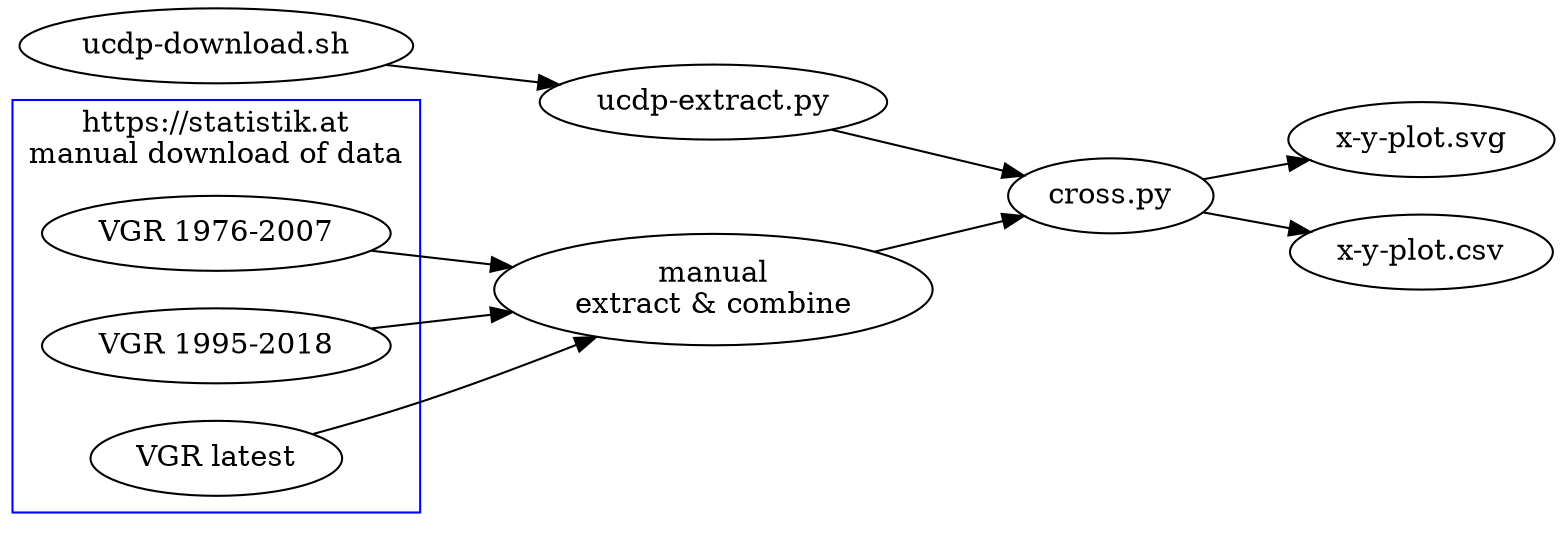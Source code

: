 digraph G {
    compound = true;
    rankdir = "LR";

    download_ucdp -> extract_ucdp;
    download_ucdp [label="ucdp-download.sh"];
    extract_ucdp [label="ucdp-extract.py"];

    combine [label="manual\nextract & combine"]

    extract_ucdp -> cross

    subgraph cluster_sub1 {
        label = "https://statistik.at\nmanual download of data";
        color=blue;
        sna_at_1 [label="VGR 1976-2007"];
        sna_at_2 [label="VGR 1995-2018"];
        sna_at_3 [label="VGR latest"];
    }
    sna_at_1 -> combine;
    sna_at_2 -> combine;
    sna_at_3 -> combine;

    combine -> cross

    cross -> "x-y-plot.svg"
    cross -> "x-y-plot.csv"

    cross [label="cross.py"];
}
